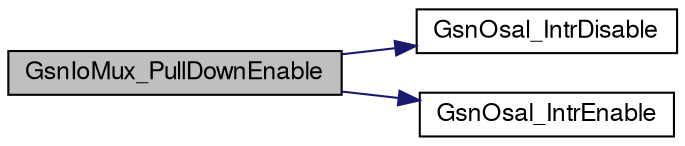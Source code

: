 digraph G
{
  edge [fontname="FreeSans",fontsize="12",labelfontname="FreeSans",labelfontsize="12"];
  node [fontname="FreeSans",fontsize="12",shape=record];
  rankdir=LR;
  Node1 [label="GsnIoMux_PullDownEnable",height=0.2,width=0.4,color="black", fillcolor="grey75", style="filled" fontcolor="black"];
  Node1 -> Node2 [color="midnightblue",fontsize="12",style="solid",fontname="FreeSans"];
  Node2 [label="GsnOsal_IntrDisable",height=0.2,width=0.4,color="black", fillcolor="white", style="filled",URL="$a00650.html#ga1ed551b8d69faf123769e95f1d1a6a7b",tooltip="Disable interrupts. This function disables interrupts at ARM core level. It returns the interrupt sta..."];
  Node1 -> Node3 [color="midnightblue",fontsize="12",style="solid",fontname="FreeSans"];
  Node3 [label="GsnOsal_IntrEnable",height=0.2,width=0.4,color="black", fillcolor="white", style="filled",URL="$a00650.html#ga2b636bd2ea78e766272d3b316fc56caf",tooltip="Enables interrupts. This function enables interrupts at ARM core level. It takes the interrupt status..."];
}
